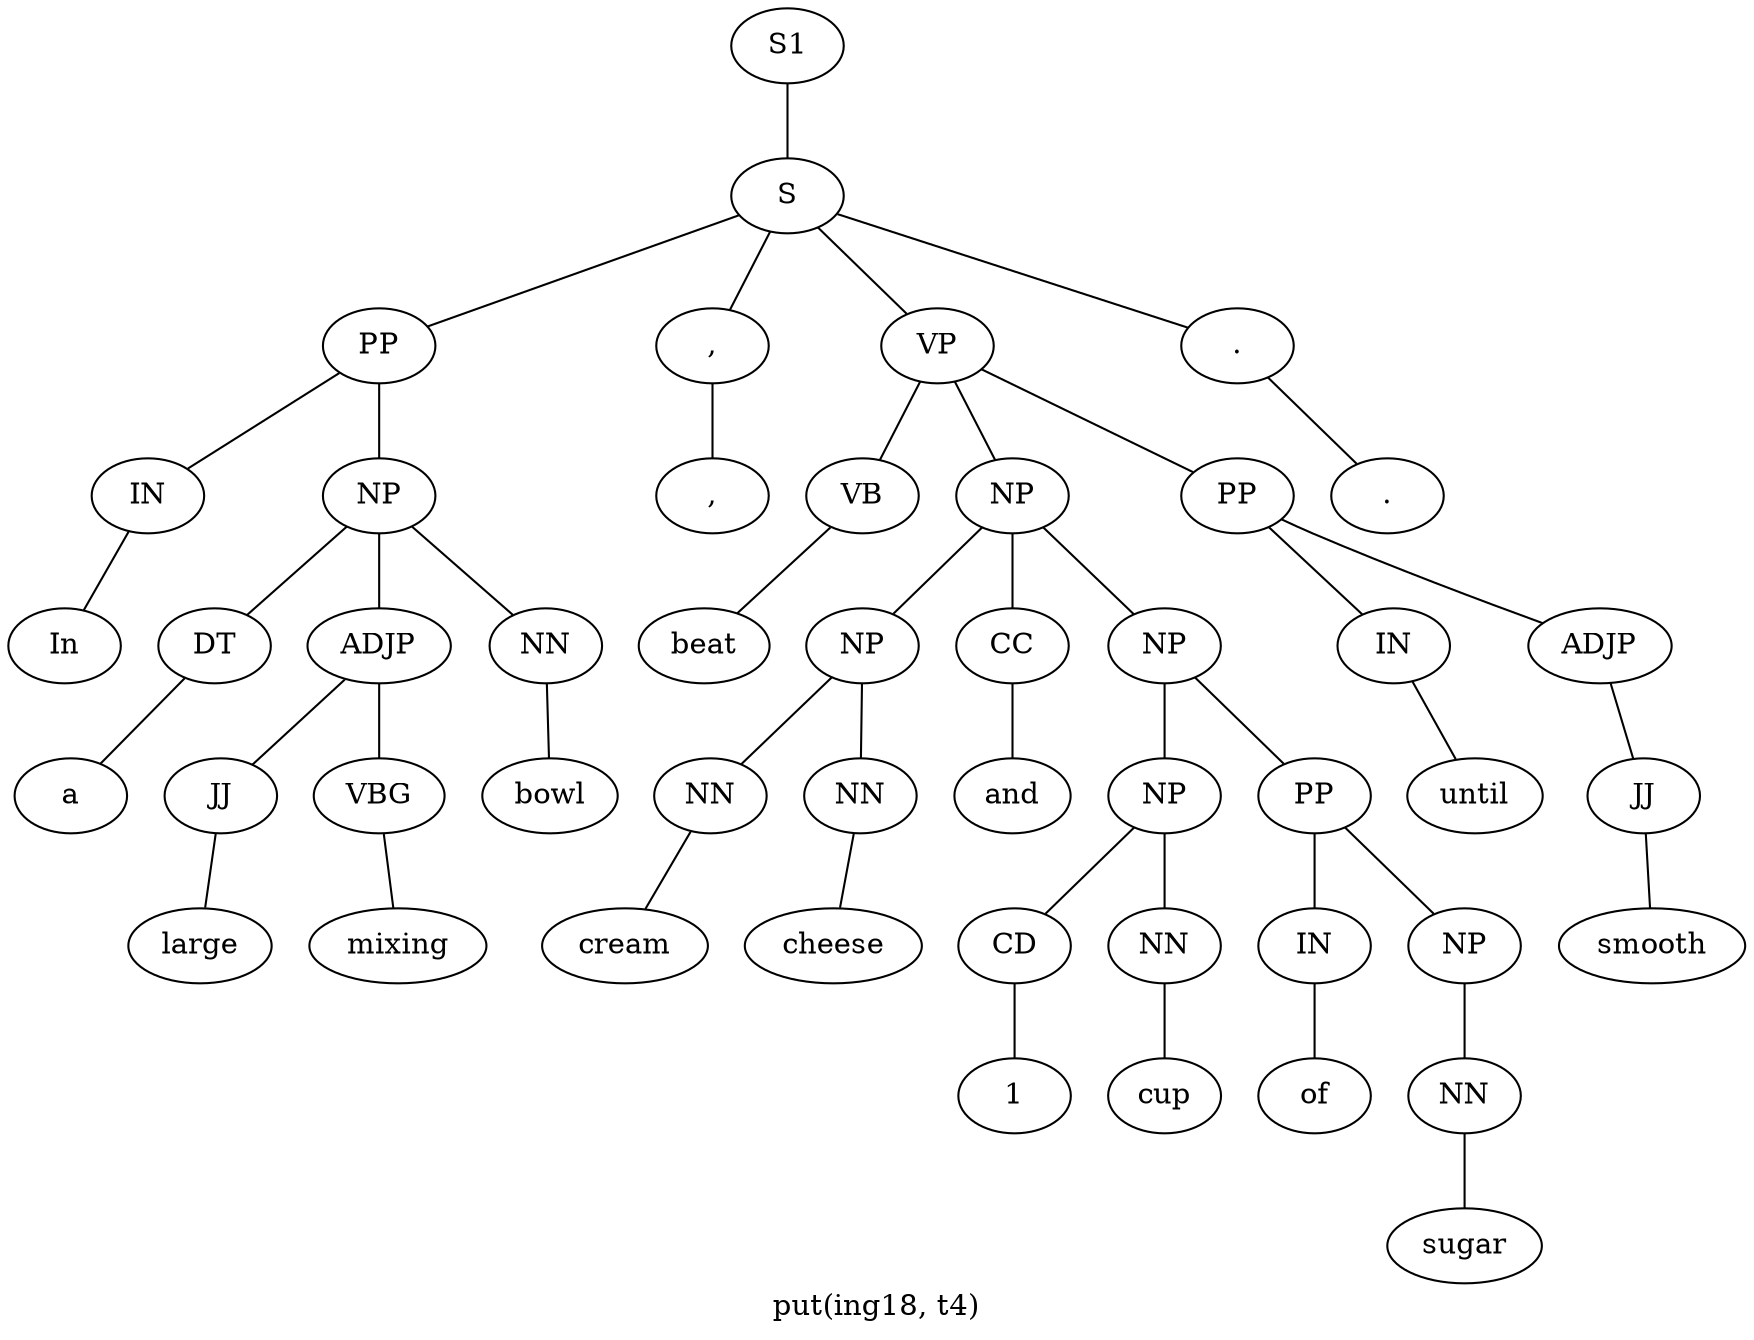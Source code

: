 graph SyntaxGraph {
	label = "put(ing18, t4)";
	Node0 [label="S1"];
	Node1 [label="S"];
	Node2 [label="PP"];
	Node3 [label="IN"];
	Node4 [label="In"];
	Node5 [label="NP"];
	Node6 [label="DT"];
	Node7 [label="a"];
	Node8 [label="ADJP"];
	Node9 [label="JJ"];
	Node10 [label="large"];
	Node11 [label="VBG"];
	Node12 [label="mixing"];
	Node13 [label="NN"];
	Node14 [label="bowl"];
	Node15 [label=","];
	Node16 [label=","];
	Node17 [label="VP"];
	Node18 [label="VB"];
	Node19 [label="beat"];
	Node20 [label="NP"];
	Node21 [label="NP"];
	Node22 [label="NN"];
	Node23 [label="cream"];
	Node24 [label="NN"];
	Node25 [label="cheese"];
	Node26 [label="CC"];
	Node27 [label="and"];
	Node28 [label="NP"];
	Node29 [label="NP"];
	Node30 [label="CD"];
	Node31 [label="1"];
	Node32 [label="NN"];
	Node33 [label="cup"];
	Node34 [label="PP"];
	Node35 [label="IN"];
	Node36 [label="of"];
	Node37 [label="NP"];
	Node38 [label="NN"];
	Node39 [label="sugar"];
	Node40 [label="PP"];
	Node41 [label="IN"];
	Node42 [label="until"];
	Node43 [label="ADJP"];
	Node44 [label="JJ"];
	Node45 [label="smooth"];
	Node46 [label="."];
	Node47 [label="."];

	Node0 -- Node1;
	Node1 -- Node2;
	Node1 -- Node15;
	Node1 -- Node17;
	Node1 -- Node46;
	Node2 -- Node3;
	Node2 -- Node5;
	Node3 -- Node4;
	Node5 -- Node6;
	Node5 -- Node8;
	Node5 -- Node13;
	Node6 -- Node7;
	Node8 -- Node9;
	Node8 -- Node11;
	Node9 -- Node10;
	Node11 -- Node12;
	Node13 -- Node14;
	Node15 -- Node16;
	Node17 -- Node18;
	Node17 -- Node20;
	Node17 -- Node40;
	Node18 -- Node19;
	Node20 -- Node21;
	Node20 -- Node26;
	Node20 -- Node28;
	Node21 -- Node22;
	Node21 -- Node24;
	Node22 -- Node23;
	Node24 -- Node25;
	Node26 -- Node27;
	Node28 -- Node29;
	Node28 -- Node34;
	Node29 -- Node30;
	Node29 -- Node32;
	Node30 -- Node31;
	Node32 -- Node33;
	Node34 -- Node35;
	Node34 -- Node37;
	Node35 -- Node36;
	Node37 -- Node38;
	Node38 -- Node39;
	Node40 -- Node41;
	Node40 -- Node43;
	Node41 -- Node42;
	Node43 -- Node44;
	Node44 -- Node45;
	Node46 -- Node47;
}